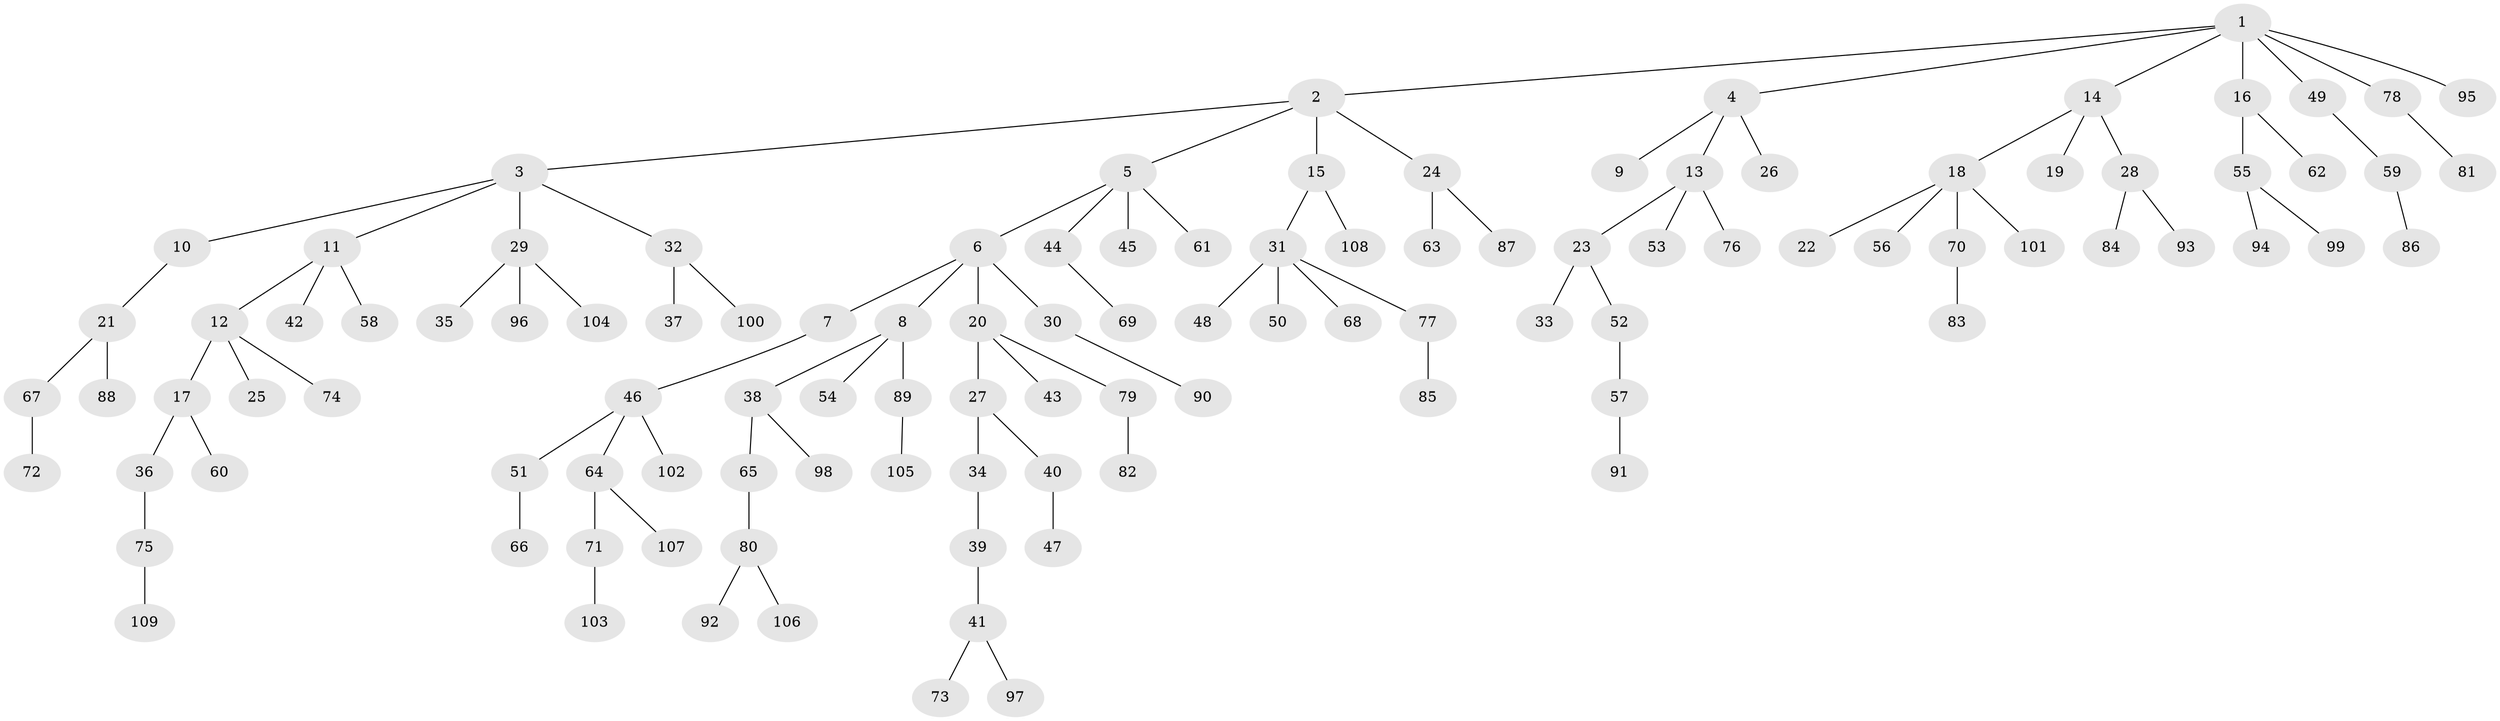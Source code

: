 // coarse degree distribution, {1: 0.7222222222222222, 2: 0.16666666666666666, 3: 0.037037037037037035, 5: 0.018518518518518517, 4: 0.037037037037037035, 30: 0.018518518518518517}
// Generated by graph-tools (version 1.1) at 2025/55/03/04/25 21:55:44]
// undirected, 109 vertices, 108 edges
graph export_dot {
graph [start="1"]
  node [color=gray90,style=filled];
  1;
  2;
  3;
  4;
  5;
  6;
  7;
  8;
  9;
  10;
  11;
  12;
  13;
  14;
  15;
  16;
  17;
  18;
  19;
  20;
  21;
  22;
  23;
  24;
  25;
  26;
  27;
  28;
  29;
  30;
  31;
  32;
  33;
  34;
  35;
  36;
  37;
  38;
  39;
  40;
  41;
  42;
  43;
  44;
  45;
  46;
  47;
  48;
  49;
  50;
  51;
  52;
  53;
  54;
  55;
  56;
  57;
  58;
  59;
  60;
  61;
  62;
  63;
  64;
  65;
  66;
  67;
  68;
  69;
  70;
  71;
  72;
  73;
  74;
  75;
  76;
  77;
  78;
  79;
  80;
  81;
  82;
  83;
  84;
  85;
  86;
  87;
  88;
  89;
  90;
  91;
  92;
  93;
  94;
  95;
  96;
  97;
  98;
  99;
  100;
  101;
  102;
  103;
  104;
  105;
  106;
  107;
  108;
  109;
  1 -- 2;
  1 -- 4;
  1 -- 14;
  1 -- 16;
  1 -- 49;
  1 -- 78;
  1 -- 95;
  2 -- 3;
  2 -- 5;
  2 -- 15;
  2 -- 24;
  3 -- 10;
  3 -- 11;
  3 -- 29;
  3 -- 32;
  4 -- 9;
  4 -- 13;
  4 -- 26;
  5 -- 6;
  5 -- 44;
  5 -- 45;
  5 -- 61;
  6 -- 7;
  6 -- 8;
  6 -- 20;
  6 -- 30;
  7 -- 46;
  8 -- 38;
  8 -- 54;
  8 -- 89;
  10 -- 21;
  11 -- 12;
  11 -- 42;
  11 -- 58;
  12 -- 17;
  12 -- 25;
  12 -- 74;
  13 -- 23;
  13 -- 53;
  13 -- 76;
  14 -- 18;
  14 -- 19;
  14 -- 28;
  15 -- 31;
  15 -- 108;
  16 -- 55;
  16 -- 62;
  17 -- 36;
  17 -- 60;
  18 -- 22;
  18 -- 56;
  18 -- 70;
  18 -- 101;
  20 -- 27;
  20 -- 43;
  20 -- 79;
  21 -- 67;
  21 -- 88;
  23 -- 33;
  23 -- 52;
  24 -- 63;
  24 -- 87;
  27 -- 34;
  27 -- 40;
  28 -- 84;
  28 -- 93;
  29 -- 35;
  29 -- 96;
  29 -- 104;
  30 -- 90;
  31 -- 48;
  31 -- 50;
  31 -- 68;
  31 -- 77;
  32 -- 37;
  32 -- 100;
  34 -- 39;
  36 -- 75;
  38 -- 65;
  38 -- 98;
  39 -- 41;
  40 -- 47;
  41 -- 73;
  41 -- 97;
  44 -- 69;
  46 -- 51;
  46 -- 64;
  46 -- 102;
  49 -- 59;
  51 -- 66;
  52 -- 57;
  55 -- 94;
  55 -- 99;
  57 -- 91;
  59 -- 86;
  64 -- 71;
  64 -- 107;
  65 -- 80;
  67 -- 72;
  70 -- 83;
  71 -- 103;
  75 -- 109;
  77 -- 85;
  78 -- 81;
  79 -- 82;
  80 -- 92;
  80 -- 106;
  89 -- 105;
}
